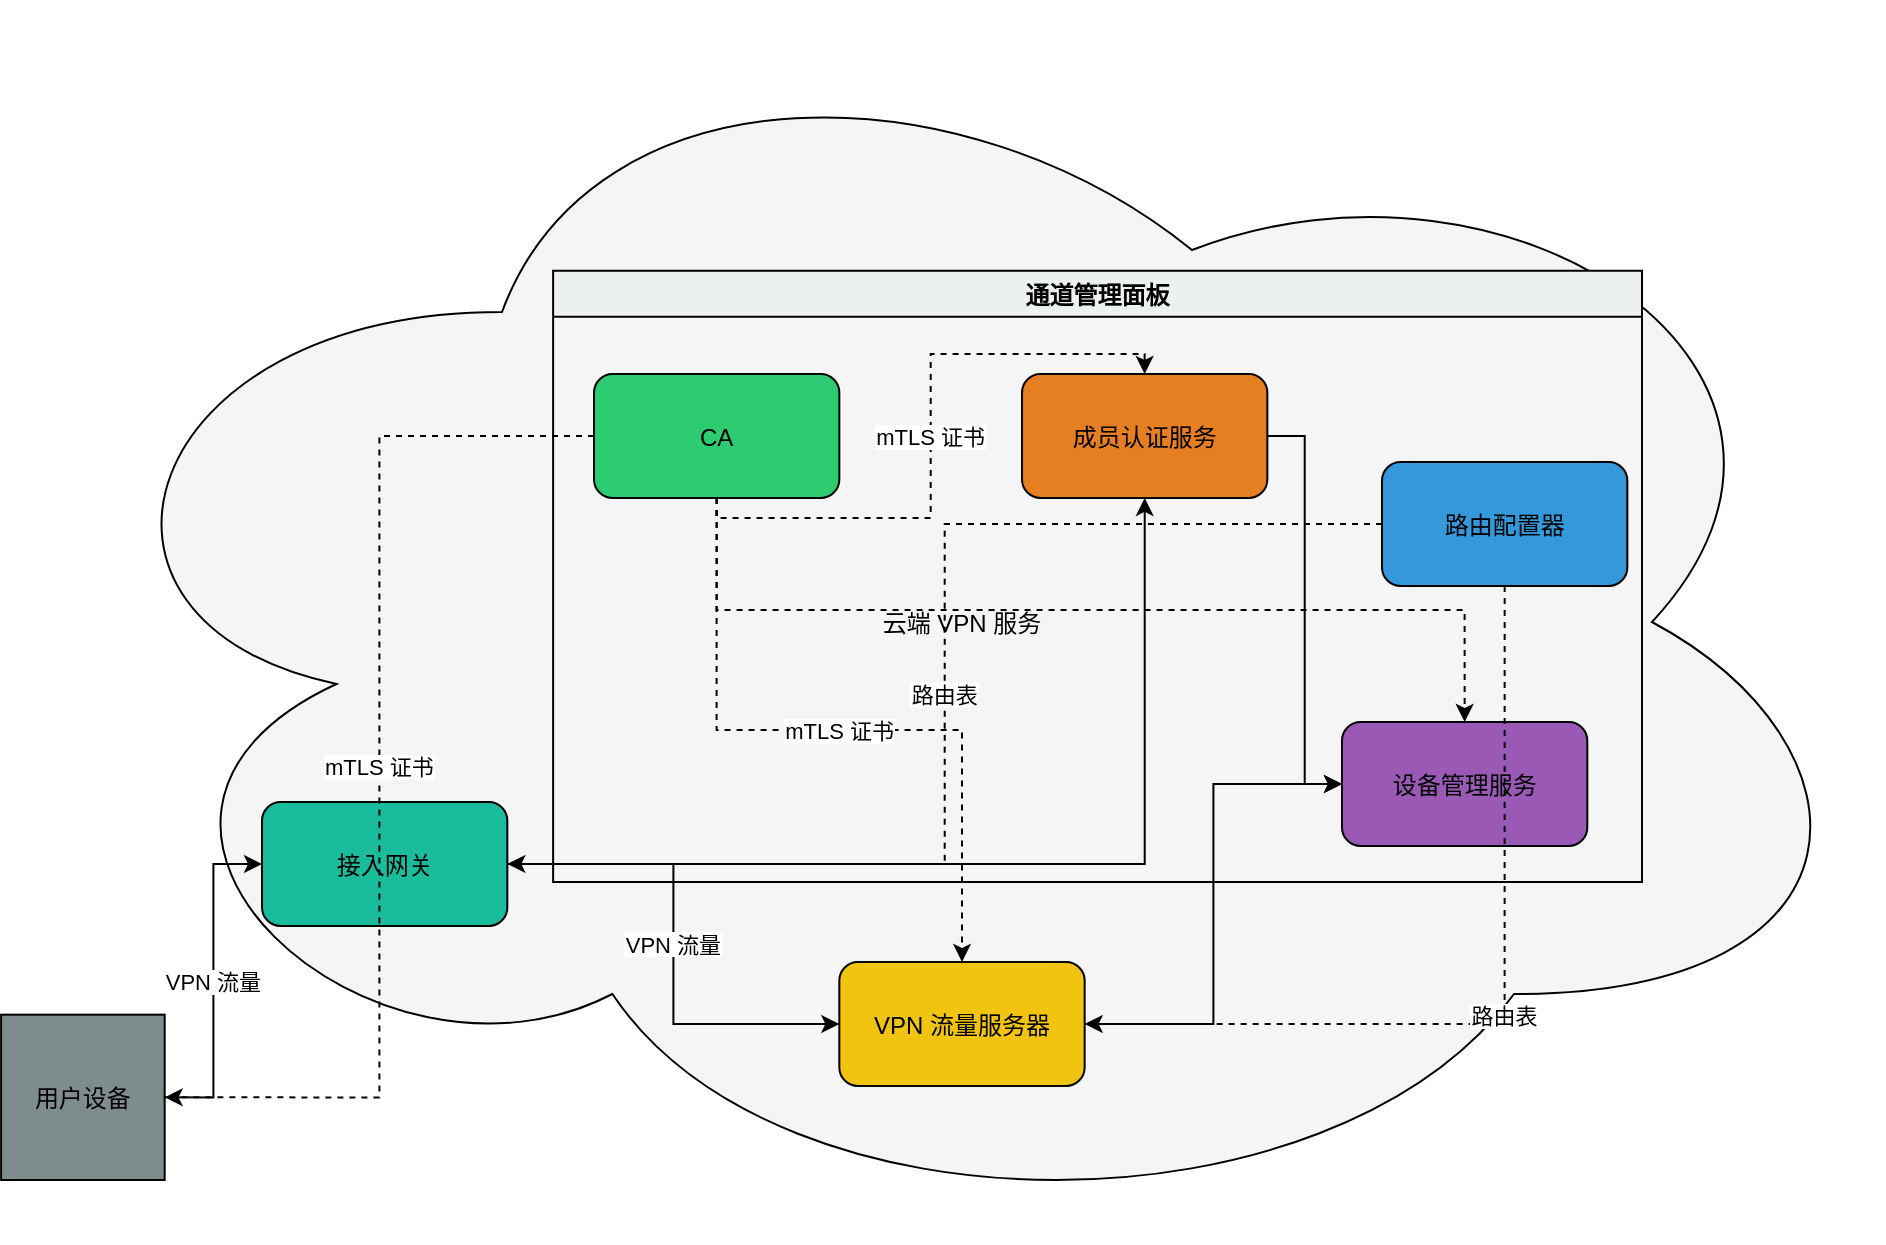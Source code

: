 <mxfile version="28.1.2">
  <diagram name="Page-1" id="5f0bae14-7c28-e335-631c-24af17079c00">
    <mxGraphModel dx="1500" dy="1542" grid="1" gridSize="10" guides="1" tooltips="1" connect="1" arrows="1" fold="1" page="1" pageScale="1" pageWidth="1100" pageHeight="850" background="none" math="0" shadow="0">
      <root>
        <mxCell id="0" />
        <mxCell id="1" parent="0" />
        <mxCell id="-UjImX7-f-zHvOQc9SkZ-77" value="云端 VPN 服务" style="shape=cloud;fillColor=#f5f5f5;strokeColor=#000000;" vertex="1" parent="1">
          <mxGeometry x="60" y="-30" width="920" height="620" as="geometry" />
        </mxCell>
        <mxCell id="-UjImX7-f-zHvOQc9SkZ-78" value="通道管理面板" style="swimlane;fillColor=#ecf0f1;strokeColor=#000000;" vertex="1" parent="-UjImX7-f-zHvOQc9SkZ-77">
          <mxGeometry x="255.56" y="134.33" width="544.44" height="305.67" as="geometry" />
        </mxCell>
        <mxCell id="-UjImX7-f-zHvOQc9SkZ-79" value="CA" style="rounded=1;fillColor=#2ecc71;strokeColor=#000000;" vertex="1" parent="-UjImX7-f-zHvOQc9SkZ-78">
          <mxGeometry x="20.444" y="51.667" width="122.667" height="62.0" as="geometry" />
        </mxCell>
        <mxCell id="-UjImX7-f-zHvOQc9SkZ-80" value="路由配置器" style="rounded=1;fillColor=#3498db;strokeColor=#000000;" vertex="1" parent="-UjImX7-f-zHvOQc9SkZ-78">
          <mxGeometry x="414.444" y="95.67" width="122.667" height="62.0" as="geometry" />
        </mxCell>
        <mxCell id="-UjImX7-f-zHvOQc9SkZ-81" value="成员认证服务" style="rounded=1;fillColor=#e67e22;strokeColor=#000000;" vertex="1" parent="-UjImX7-f-zHvOQc9SkZ-78">
          <mxGeometry x="234.443" y="51.667" width="122.667" height="62.0" as="geometry" />
        </mxCell>
        <mxCell id="-UjImX7-f-zHvOQc9SkZ-87" value="mTLS 证书" style="edgeStyle=orthogonalEdgeStyle;rounded=0;dashed=1;exitX=0.5;exitY=1;entryX=0.5;entryY=0;" edge="1" parent="-UjImX7-f-zHvOQc9SkZ-78" source="-UjImX7-f-zHvOQc9SkZ-79" target="-UjImX7-f-zHvOQc9SkZ-81">
          <mxGeometry relative="1" as="geometry" />
        </mxCell>
        <mxCell id="-UjImX7-f-zHvOQc9SkZ-84" value="设备管理服务" style="rounded=1;fillColor=#9b59b6;strokeColor=#000000;" vertex="1" parent="-UjImX7-f-zHvOQc9SkZ-78">
          <mxGeometry x="394.437" y="225.67" width="122.667" height="62.0" as="geometry" />
        </mxCell>
        <mxCell id="-UjImX7-f-zHvOQc9SkZ-88" value="" style="edgeStyle=orthogonalEdgeStyle;rounded=0;exitX=1;exitY=0.5;entryX=0;entryY=0.5;" edge="1" parent="-UjImX7-f-zHvOQc9SkZ-78" source="-UjImX7-f-zHvOQc9SkZ-81" target="-UjImX7-f-zHvOQc9SkZ-84">
          <mxGeometry x="-0.079" y="-4" relative="1" as="geometry">
            <mxPoint as="offset" />
          </mxGeometry>
        </mxCell>
        <mxCell id="-UjImX7-f-zHvOQc9SkZ-90" value="" style="edgeStyle=orthogonalEdgeStyle;rounded=0;dashed=1;exitX=0.5;exitY=1;entryX=0.5;entryY=0;" edge="1" parent="-UjImX7-f-zHvOQc9SkZ-78" source="-UjImX7-f-zHvOQc9SkZ-79" target="-UjImX7-f-zHvOQc9SkZ-84">
          <mxGeometry relative="1" as="geometry">
            <mxPoint as="offset" />
          </mxGeometry>
        </mxCell>
        <mxCell id="-UjImX7-f-zHvOQc9SkZ-82" value="接入网关" style="rounded=1;fillColor=#1abc9c;strokeColor=#000000;" vertex="1" parent="-UjImX7-f-zHvOQc9SkZ-77">
          <mxGeometry x="110.003" y="400.003" width="122.667" height="62.0" as="geometry" />
        </mxCell>
        <mxCell id="-UjImX7-f-zHvOQc9SkZ-83" value="VPN 流量服务器" style="rounded=1;fillColor=#f1c40f;strokeColor=#000000;" vertex="1" parent="-UjImX7-f-zHvOQc9SkZ-77">
          <mxGeometry x="398.664" y="479.997" width="122.667" height="62.0" as="geometry" />
        </mxCell>
        <mxCell id="-UjImX7-f-zHvOQc9SkZ-86" value="" style="edgeStyle=orthogonalEdgeStyle;rounded=0;exitX=1;exitY=0.5;" edge="1" parent="-UjImX7-f-zHvOQc9SkZ-77" source="-UjImX7-f-zHvOQc9SkZ-82" target="-UjImX7-f-zHvOQc9SkZ-81">
          <mxGeometry relative="1" as="geometry" />
        </mxCell>
        <mxCell id="-UjImX7-f-zHvOQc9SkZ-89" value="路由表" style="edgeStyle=orthogonalEdgeStyle;rounded=0;dashed=1;exitX=0;exitY=0.5;entryX=1;entryY=0.5;" edge="1" parent="-UjImX7-f-zHvOQc9SkZ-77" source="-UjImX7-f-zHvOQc9SkZ-80" target="-UjImX7-f-zHvOQc9SkZ-82">
          <mxGeometry relative="1" as="geometry" />
        </mxCell>
        <mxCell id="-UjImX7-f-zHvOQc9SkZ-92" value="VPN 流量" style="edgeStyle=orthogonalEdgeStyle;rounded=0;exitX=1;exitY=0.5;entryX=0;entryY=0.5;" edge="1" parent="-UjImX7-f-zHvOQc9SkZ-77" source="-UjImX7-f-zHvOQc9SkZ-82" target="-UjImX7-f-zHvOQc9SkZ-83">
          <mxGeometry relative="1" as="geometry" />
        </mxCell>
        <mxCell id="-UjImX7-f-zHvOQc9SkZ-93" value="路由表" style="edgeStyle=orthogonalEdgeStyle;rounded=0;dashed=1;exitX=0.5;exitY=1;entryX=1;entryY=0.5;exitDx=0;exitDy=0;" edge="1" parent="-UjImX7-f-zHvOQc9SkZ-77" source="-UjImX7-f-zHvOQc9SkZ-80" target="-UjImX7-f-zHvOQc9SkZ-83">
          <mxGeometry relative="1" as="geometry" />
        </mxCell>
        <mxCell id="-UjImX7-f-zHvOQc9SkZ-94" value="mTLS 证书" style="edgeStyle=orthogonalEdgeStyle;rounded=0;dashed=1;exitX=0.5;exitY=1;entryX=0.5;entryY=0;" edge="1" parent="-UjImX7-f-zHvOQc9SkZ-77" source="-UjImX7-f-zHvOQc9SkZ-79" target="-UjImX7-f-zHvOQc9SkZ-83">
          <mxGeometry relative="1" as="geometry" />
        </mxCell>
        <mxCell id="-UjImX7-f-zHvOQc9SkZ-95" value="" style="edgeStyle=orthogonalEdgeStyle;rounded=0;exitX=1;exitY=0.5;entryX=0;entryY=0.5;" edge="1" parent="-UjImX7-f-zHvOQc9SkZ-77" source="-UjImX7-f-zHvOQc9SkZ-83" target="-UjImX7-f-zHvOQc9SkZ-84">
          <mxGeometry relative="1" as="geometry" />
        </mxCell>
        <mxCell id="-UjImX7-f-zHvOQc9SkZ-96" value="用户设备" style="shape=mxgraph.network.device;fillColor=#7f8c8d;strokeColor=#000000;" vertex="1" parent="-UjImX7-f-zHvOQc9SkZ-77">
          <mxGeometry x="-20.444" y="506.333" width="81.778" height="82.667" as="geometry" />
        </mxCell>
        <mxCell id="-UjImX7-f-zHvOQc9SkZ-85" value="VPN 流量" style="edgeStyle=orthogonalEdgeStyle;rounded=0;exitX=1;exitY=0.5;entryX=0;entryY=0.5;" edge="1" parent="-UjImX7-f-zHvOQc9SkZ-77" source="-UjImX7-f-zHvOQc9SkZ-96" target="-UjImX7-f-zHvOQc9SkZ-82">
          <mxGeometry relative="1" as="geometry" />
        </mxCell>
        <mxCell id="-UjImX7-f-zHvOQc9SkZ-91" value="mTLS 证书" style="edgeStyle=orthogonalEdgeStyle;rounded=0;dashed=1;exitX=0;exitY=0.5;entryX=1;entryY=0.5;" edge="1" parent="-UjImX7-f-zHvOQc9SkZ-77" source="-UjImX7-f-zHvOQc9SkZ-79" target="-UjImX7-f-zHvOQc9SkZ-96">
          <mxGeometry relative="1" as="geometry" />
        </mxCell>
      </root>
    </mxGraphModel>
  </diagram>
</mxfile>

